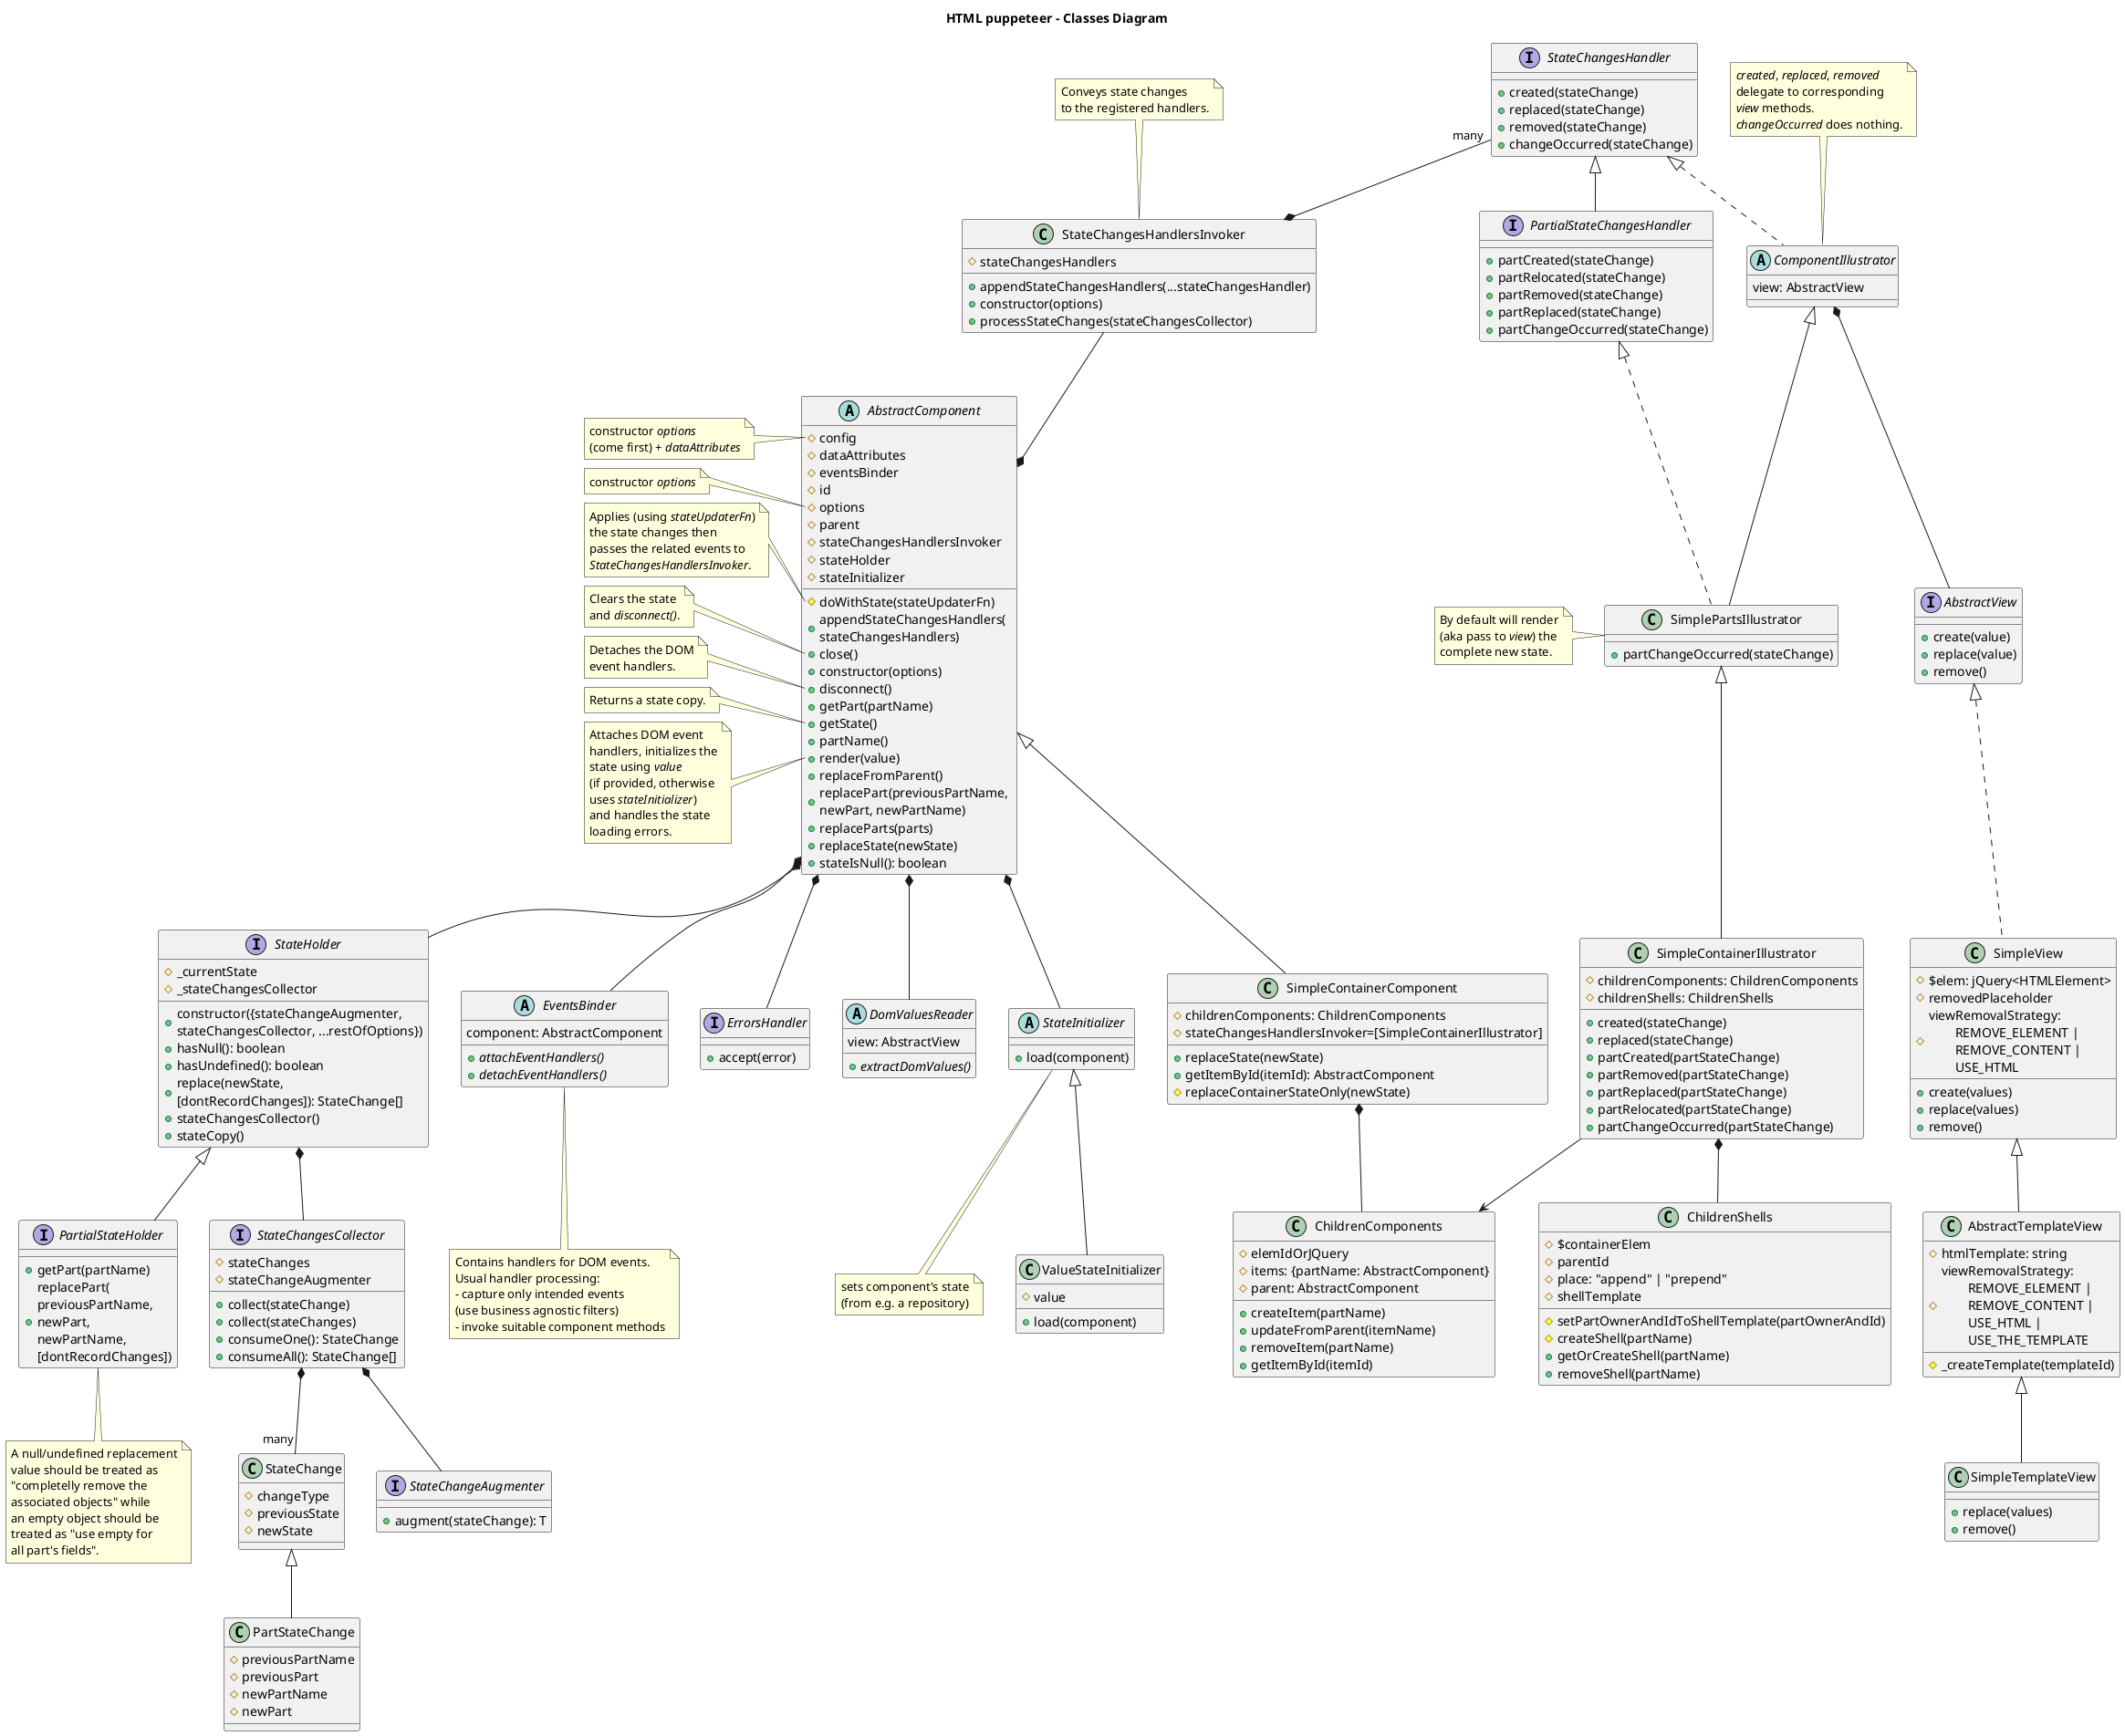 @startuml

title HTML puppeteer - Classes Diagram

abstract AbstractComponent {
  #config
  #dataAttributes
  #eventsBinder
  #id
  #options
  #parent
  #stateChangesHandlersInvoker
  #stateHolder
  #stateInitializer
  #doWithState(stateUpdaterFn)
  +appendStateChangesHandlers(\nstateChangesHandlers)
  +close()
  +constructor(options)
  +disconnect()
  +getPart(partName)
  +getState()
  +partName()
  +render(value)
  +replaceFromParent()
  +replacePart(previousPartName, \nnewPart, newPartName)
  +replaceParts(parts)
  +replaceState(newState)
  +stateIsNull(): boolean
}

/'note top of AbstractComponent
  Contains methods
  usually doing these:

  - receive a (DOM) event
  - analyze the event
  - change the state using
  <i>doWithState(fn(stateHolder))</i>
end note'/

/'  State changing methods
  might use <i>syncState()</i>.
end note'/

/'note left of AbstractComponent::constructor
<i>config</i> parameter is used
to set/initialize any field.

If too complex <i>config</i> could
actually be a <i>configurer</i> class.

An important <i>config</i> attribute
is the component's DOM element
which usually will already exist.
end note'/

/'note left of AbstractComponent::domElement
Is the component's DOM element
which for parent/root components
will usually already exist.
Part owner components on the
other hand should be able to
create and identify it by only
using the state; e.g. dom
element's id could be <i>partName</i>.
end note'/

note left of AbstractComponent::config
constructor <i>options</i>
(come first) + <i>dataAttributes</i>
end note

note left of AbstractComponent::options
constructor <i>options</i>
end note

note left of AbstractComponent::doWithState
Applies (using <i>stateUpdaterFn</i>)
the state changes then
passes the related events to
<i>StateChangesHandlersInvoker</i>.
end note

note left of AbstractComponent::"close()"
Clears the state
and <i>disconnect()</i>.
end note

note left of AbstractComponent::"disconnect()"
Detaches the DOM
event handlers.
end note

/'note left of AbstractComponent::syncState
Synchronizes state with
its visual representation.
end note'/

note left of AbstractComponent::getState
Returns a state copy.
end note

note left of AbstractComponent::"render(value)"
Attaches DOM event
handlers, initializes the
state using <i>value</i>
(if provided, otherwise
uses <i>stateInitializer</i>)
and handles the state
loading errors.
end note

/'abstract AbstractContainerComponent extends AbstractComponent {
  +create(partName, partValue)
  +remove(partName)
  +replace(partName, partValue)
  +move(partName, toPartName)
}'/

class SimpleContainerIllustrator extends SimplePartsIllustrator {
#childrenComponents: ChildrenComponents
#childrenShells: ChildrenShells
+created(stateChange)
+replaced(stateChange)
+partCreated(partStateChange)
+partRemoved(partStateChange)
+partReplaced(partStateChange)
+partRelocated(partStateChange)
+partChangeOccurred(partStateChange)
}

SimpleContainerIllustrator -down-> ChildrenComponents
SimpleContainerIllustrator *-down- ChildrenShells

class ChildrenShells {
#$containerElem
#parentId
#place: "append" | "prepend"
#shellTemplate
#setPartOwnerAndIdToShellTemplate(partOwnerAndId)
#createShell(partName)
+getOrCreateShell(partName)
+removeShell(partName)
}

class ChildrenComponents {
#elemIdOrJQuery
#items: {partName: AbstractComponent}
#parent: AbstractComponent
+createItem(partName)
+updateFromParent(itemName)
+removeItem(partName)
+getItemById(itemId)
}

abstract EventsBinder {
  component: AbstractComponent
  {abstract}+attachEventHandlers()
  {abstract}+detachEventHandlers()
}

note bottom of EventsBinder
  Contains handlers for DOM events.
  Usual handler processing:
  - capture only intended events
  (use business agnostic filters)
  - invoke suitable component methods
end note

abstract StateInitializer {
+load(component)
}

note bottom of StateInitializer
sets component's state
(from e.g. a repository)
end note

class ValueStateInitializer extends StateInitializer {
#value
+load(component)
}

class StateChange {
#changeType
#previousState
#newState
}

class PartStateChange extends StateChange {
#previousPartName
#previousPart
#newPartName
#newPart
}

'interface StateChangeAugmenter<T extends StateChange> {
interface StateChangeAugmenter {
+augment(stateChange): T
}

interface StateChangesCollector {
#stateChanges
#stateChangeAugmenter
+collect(stateChange)
+collect(stateChanges)
+consumeOne(): StateChange
+consumeAll(): StateChange[]
}

interface StateHolder {
#_currentState
#_stateChangesCollector
/'
#_collectStateChanges(\nstateChanges): StateChange[]
#_currentStateEquals(\nanotherState): boolean
#_replaceImpl(newState): previousState
#_stateChangesOf(previousState,\nnewState): StateChange[]
'/
+constructor({stateChangeAugmenter,\nstateChangesCollector, ...restOfOptions})
+hasNull(): boolean
+hasUndefined(): boolean
+replace(newState,\n[dontRecordChanges]): StateChange[]
+stateChangesCollector()
+stateCopy()
}

/'note left of StateHolder::replace
Besides replacing the
state it'll also record
the changes using
<i>stateChangesCollector</i>.
end note'/

interface PartialStateHolder extends StateHolder {
+getPart(partName)
+replacePart(\npreviousPartName, \nnewPart, \nnewPartName, \n[dontRecordChanges])
}

' note left of PartialStateHolder::replacePart
note bottom of PartialStateHolder
A null/undefined replacement
value should be treated as
"completelly remove the
associated objects" while
an empty object should be
treated as "use empty for
all part's fields".
end note

class SimpleContainerComponent extends AbstractComponent {
#childrenComponents: ChildrenComponents
#stateChangesHandlersInvoker=[SimpleContainerIllustrator]
+replaceState(newState)
+getItemById(itemId): AbstractComponent
#replaceContainerStateOnly(newState)
}

SimpleContainerComponent *-down- ChildrenComponents

interface ErrorsHandler {
+accept(error)
}

interface AbstractView {
+create(value)
+replace(value)
+remove()
}

/'note right of AbstractView::create
Creates the DOM
element to contain
the <i>value</i> to display.
If <i>value</i> is not empty
calls <i>replace(value)</i>
to show them.
end note'/

/'note left of AbstractView::replace
Replaces the previous
displayed value with
the new ones.
end note'/

/'note right of AbstractView::remove
Removes the view's
DOM element.
end note'/

class SimpleView implements AbstractView {
#$elem: jQuery<HTMLElement>
#removedPlaceholder
#viewRemovalStrategy: \n\tREMOVE_ELEMENT |\n\tREMOVE_CONTENT |\n\tUSE_HTML
+create(values)
+replace(values)
+remove()
}

class AbstractTemplateView extends SimpleView {
#htmlTemplate: string
#viewRemovalStrategy: \n\tREMOVE_ELEMENT |\n\tREMOVE_CONTENT |\n\tUSE_HTML |\n\tUSE_THE_TEMPLATE
#_createTemplate(templateId)
}

class SimpleTemplateView extends AbstractTemplateView {
+replace(values)
+remove()
}

class StateChangesHandlersInvoker {
#stateChangesHandlers
+appendStateChangesHandlers(...stateChangesHandler)
+constructor(options)
+processStateChanges(stateChangesCollector)
}

/'note left of StateChangesHandlersInvoker::handlerMappingRules
Defaults to:
- map state initialization
(aka creation) to
<i>created(stateChange)</i>
- map state modification
to <i>replaced(stateChange)</i>
- map state part (aka section)
modification to
<i>partReplaced(stateChange)</i>
- map state part removal to
<i>partRemoved(stateChange)</i>
end note'/

' note left of StateChangesHandlersInvoker::processStateChanges
note top of StateChangesHandlersInvoker
Conveys state changes
to the registered handlers.
end note

interface StateChangesHandler {
+created(stateChange)
+replaced(stateChange)
+removed(stateChange)
+changeOccurred(stateChange)
}

interface PartialStateChangesHandler extends StateChangesHandler {
+partCreated(stateChange)
+partRelocated(stateChange)
+partRemoved(stateChange)
+partReplaced(stateChange)
+partChangeOccurred(stateChange)
}

abstract ComponentIllustrator implements StateChangesHandler {
view: AbstractView
}

note top of ComponentIllustrator
<i>created</i>, <i>replaced</i>, <i>removed</i>
delegate to corresponding
<i>view</i> methods.
<i>changeOccurred</i> does nothing.
end note

class SimplePartsIllustrator extends ComponentIllustrator implements PartialStateChangesHandler {
+partChangeOccurred(stateChange)
}

note left of SimplePartsIllustrator
By default will render
(aka pass to <i>view</i>) the
complete new state.
end note

/'abstract PartsAllocator implements PartialStateChangesHandler {
parts: Map<partName, AbstractComponent>
stateSynchronizer
#createNewOwners(stateChange)
#removeMissingOwners(stateChange)
#{abstract}createOwner(partName, part)
}

note top of PartsAllocator
Contains methods usually doing these:
- analyze the state changes
- manage the state parts owners
end note

note left of PartsAllocator::createNewOwners
- iterates the state parts
- creates new part owning components
- calls <i>newOwner.render(part)</i>
end note

note left of PartsAllocator::removeMissingOwners
- iterates the state parts
- closes then removes
  the <i>parts</i> no longer
  found in iterator
end note

class StateSynchronizer {
  #stateHolder
  #domValuesReader
  #partOwners: Map<partName, AbstractComponent>
  +syncState()
  +viewUpdated(view)
  +partOwnersUpdated(partOwners)
  #syncStateWithView()
  #syncStateWithPartOwners()
}

note left of StateSynchronizer::syncState
Updates (silently) the
state using view's value
and part owners state.
end note

note left of StateSynchronizer::syncStateWithPartOwners
It'll call <i>syncState()</i> on
part owners components
before reading their state.
end note'/

abstract DomValuesReader {
  view: AbstractView
  {abstract}+extractDomValues()
}

AbstractComponent *-down- EventsBinder
AbstractComponent *-down- StateHolder
AbstractComponent *-down- StateInitializer
AbstractComponent *-down- DomValuesReader
AbstractComponent *-down- ErrorsHandler
AbstractComponent *-up- StateChangesHandlersInvoker
StateChangesHandlersInvoker *-up- "many" StateChangesHandler
ComponentIllustrator *-- AbstractView
StateHolder *-- StateChangesCollector
StateChangesCollector *-- "many" StateChange
StateChangesCollector *-- StateChangeAugmenter

@enduml
